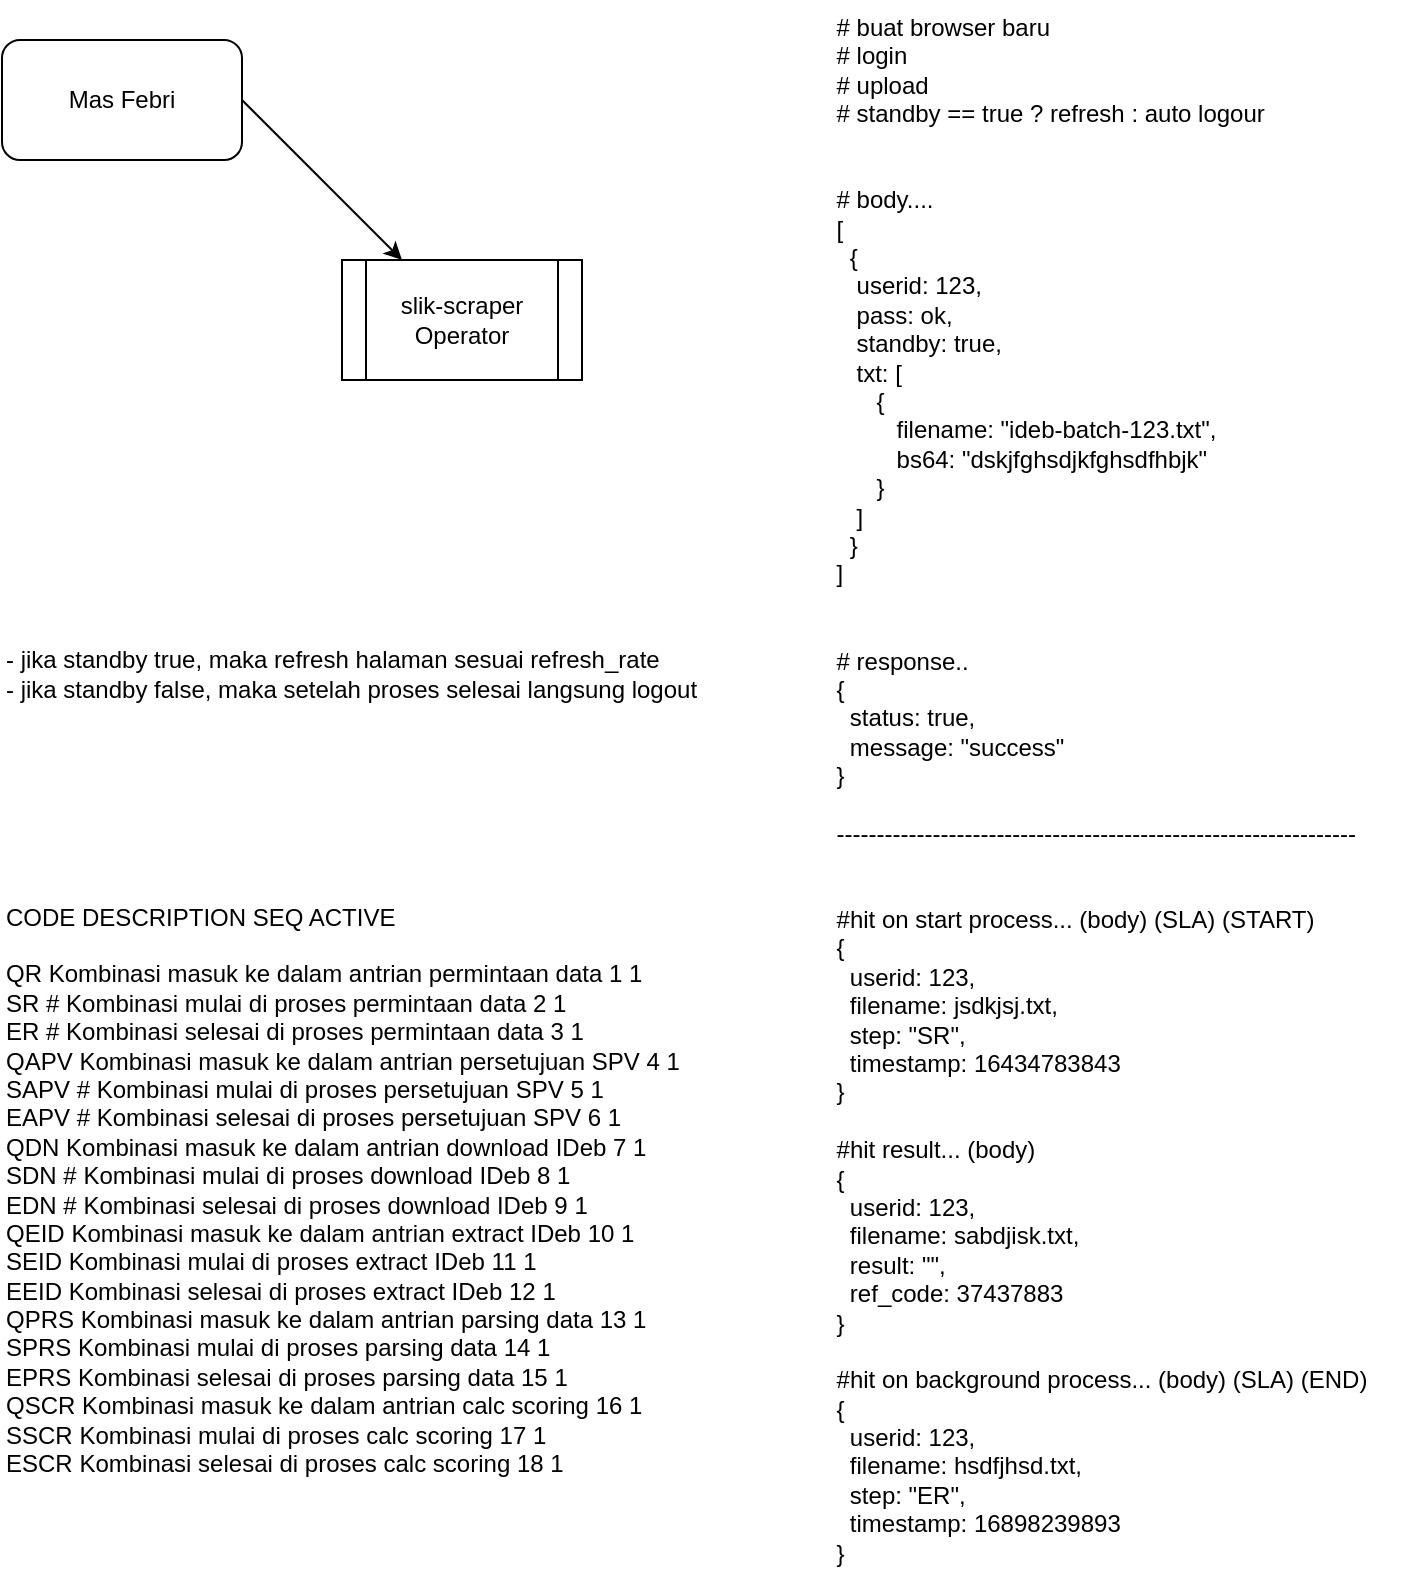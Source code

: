 <mxfile version="20.5.1" type="github">
  <diagram id="_AmcQm_ejjaGFm0qRGu8" name="Page-1">
    <mxGraphModel dx="1185" dy="650" grid="1" gridSize="10" guides="1" tooltips="1" connect="1" arrows="1" fold="1" page="1" pageScale="1" pageWidth="850" pageHeight="1100" math="0" shadow="0">
      <root>
        <mxCell id="0" />
        <mxCell id="1" parent="0" />
        <mxCell id="tp16z03s1btoaDQK9-HY-1" value="slik-scraper&lt;br&gt;Operator" style="shape=process;whiteSpace=wrap;html=1;backgroundOutline=1;" vertex="1" parent="1">
          <mxGeometry x="210" y="150" width="120" height="60" as="geometry" />
        </mxCell>
        <mxCell id="tp16z03s1btoaDQK9-HY-2" value="Mas Febri" style="rounded=1;whiteSpace=wrap;html=1;" vertex="1" parent="1">
          <mxGeometry x="40" y="40" width="120" height="60" as="geometry" />
        </mxCell>
        <mxCell id="tp16z03s1btoaDQK9-HY-3" value="" style="endArrow=classic;html=1;rounded=0;exitX=1;exitY=0.5;exitDx=0;exitDy=0;" edge="1" parent="1" source="tp16z03s1btoaDQK9-HY-2" target="tp16z03s1btoaDQK9-HY-1">
          <mxGeometry width="50" height="50" relative="1" as="geometry">
            <mxPoint x="390" y="370" as="sourcePoint" />
            <mxPoint x="440" y="320" as="targetPoint" />
          </mxGeometry>
        </mxCell>
        <mxCell id="tp16z03s1btoaDQK9-HY-5" value="&lt;div style=&quot;text-align: left;&quot;&gt;&lt;span style=&quot;background-color: initial;&quot;&gt;# buat browser baru&lt;/span&gt;&lt;/div&gt;&lt;div style=&quot;text-align: left;&quot;&gt;&lt;span style=&quot;background-color: initial;&quot;&gt;# login&lt;/span&gt;&lt;/div&gt;&lt;div style=&quot;text-align: left;&quot;&gt;&lt;span style=&quot;background-color: initial;&quot;&gt;# upload&lt;/span&gt;&lt;/div&gt;&lt;div style=&quot;text-align: left;&quot;&gt;&lt;span style=&quot;background-color: initial;&quot;&gt;# standby == true ? refresh : auto logour&lt;/span&gt;&lt;/div&gt;&lt;div style=&quot;text-align: left;&quot;&gt;&lt;span style=&quot;background-color: initial;&quot;&gt;&lt;br&gt;&lt;/span&gt;&lt;/div&gt;&lt;div style=&quot;text-align: left;&quot;&gt;&lt;span style=&quot;background-color: initial;&quot;&gt;&lt;br&gt;&lt;/span&gt;&lt;/div&gt;&lt;div style=&quot;text-align: left;&quot;&gt;&lt;span style=&quot;background-color: initial;&quot;&gt;# body....&lt;/span&gt;&lt;/div&gt;&lt;div style=&quot;text-align: left;&quot;&gt;&lt;span style=&quot;background-color: initial;&quot;&gt;[&lt;/span&gt;&lt;/div&gt;&lt;div style=&quot;text-align: left;&quot;&gt;&lt;span style=&quot;background-color: initial;&quot;&gt;&amp;nbsp; {&lt;/span&gt;&lt;/div&gt;&lt;div style=&quot;text-align: left;&quot;&gt;&lt;span style=&quot;background-color: initial;&quot;&gt;&amp;nbsp; &amp;nbsp;userid: 123,&lt;/span&gt;&lt;/div&gt;&lt;div style=&quot;text-align: left;&quot;&gt;&lt;span style=&quot;background-color: initial;&quot;&gt;&amp;nbsp; &amp;nbsp;pass: ok,&lt;/span&gt;&lt;/div&gt;&lt;div style=&quot;text-align: left;&quot;&gt;&lt;span style=&quot;background-color: initial;&quot;&gt;&amp;nbsp; &amp;nbsp;standby: true,&lt;/span&gt;&lt;/div&gt;&lt;div style=&quot;text-align: left;&quot;&gt;&lt;span style=&quot;background-color: initial;&quot;&gt;&amp;nbsp; &amp;nbsp;txt: [&lt;/span&gt;&lt;/div&gt;&lt;div style=&quot;text-align: left;&quot;&gt;&lt;span style=&quot;background-color: initial;&quot;&gt;&amp;nbsp; &amp;nbsp; &amp;nbsp; {&lt;/span&gt;&lt;/div&gt;&lt;div style=&quot;text-align: left;&quot;&gt;&lt;span style=&quot;background-color: initial;&quot;&gt;&amp;nbsp; &amp;nbsp; &amp;nbsp; &amp;nbsp; &amp;nbsp;filename: &quot;ideb-batch-123.txt&quot;,&lt;/span&gt;&lt;/div&gt;&lt;div style=&quot;text-align: left;&quot;&gt;&lt;span style=&quot;background-color: initial;&quot;&gt;&amp;nbsp; &amp;nbsp; &amp;nbsp; &amp;nbsp; &amp;nbsp;bs64: &quot;dskjfghsdjkfghsdfhbjk&quot;&lt;/span&gt;&lt;/div&gt;&lt;div style=&quot;text-align: left;&quot;&gt;&lt;span style=&quot;background-color: initial;&quot;&gt;&amp;nbsp; &amp;nbsp; &amp;nbsp; }&lt;/span&gt;&lt;/div&gt;&lt;div style=&quot;text-align: left;&quot;&gt;&lt;span style=&quot;background-color: initial;&quot;&gt;&amp;nbsp; &amp;nbsp;]&lt;/span&gt;&lt;/div&gt;&lt;div style=&quot;text-align: left;&quot;&gt;&lt;span style=&quot;background-color: initial;&quot;&gt;&amp;nbsp; }&lt;/span&gt;&lt;/div&gt;&lt;div style=&quot;text-align: left;&quot;&gt;&lt;span style=&quot;background-color: initial;&quot;&gt;]&lt;/span&gt;&lt;/div&gt;&lt;div style=&quot;text-align: left;&quot;&gt;&lt;span style=&quot;background-color: initial;&quot;&gt;&lt;br&gt;&lt;/span&gt;&lt;/div&gt;&lt;div style=&quot;text-align: left;&quot;&gt;&lt;span style=&quot;background-color: initial;&quot;&gt;&lt;br&gt;&lt;/span&gt;&lt;/div&gt;&lt;div style=&quot;text-align: left;&quot;&gt;&lt;span style=&quot;background-color: initial;&quot;&gt;# response..&lt;/span&gt;&lt;/div&gt;&lt;div style=&quot;text-align: left;&quot;&gt;&lt;span style=&quot;background-color: initial;&quot;&gt;{&lt;/span&gt;&lt;/div&gt;&lt;div style=&quot;text-align: left;&quot;&gt;&lt;span style=&quot;background-color: initial;&quot;&gt;&amp;nbsp; status: true,&lt;/span&gt;&lt;/div&gt;&lt;div style=&quot;text-align: left;&quot;&gt;&lt;span style=&quot;background-color: initial;&quot;&gt;&amp;nbsp; message: &quot;success&quot;&lt;/span&gt;&lt;/div&gt;&lt;div style=&quot;text-align: left;&quot;&gt;&lt;span style=&quot;background-color: initial;&quot;&gt;}&lt;/span&gt;&lt;/div&gt;&lt;div style=&quot;text-align: left;&quot;&gt;&lt;span style=&quot;background-color: initial;&quot;&gt;&lt;br&gt;&lt;/span&gt;&lt;/div&gt;&lt;div style=&quot;text-align: left;&quot;&gt;&lt;span style=&quot;background-color: initial;&quot;&gt;-----------------------------------------------------------------&lt;/span&gt;&lt;/div&gt;&lt;div style=&quot;text-align: left;&quot;&gt;&lt;span style=&quot;background-color: initial;&quot;&gt;&lt;br&gt;&lt;/span&gt;&lt;/div&gt;&lt;div style=&quot;text-align: left;&quot;&gt;&lt;span style=&quot;background-color: initial;&quot;&gt;&lt;br&gt;&lt;/span&gt;&lt;/div&gt;&lt;div style=&quot;text-align: left;&quot;&gt;&lt;span style=&quot;background-color: initial;&quot;&gt;#hit on start process... (body) (SLA) (START)&lt;/span&gt;&lt;/div&gt;&lt;div style=&quot;text-align: left;&quot;&gt;&lt;span style=&quot;background-color: initial;&quot;&gt;{&lt;/span&gt;&lt;/div&gt;&lt;div style=&quot;text-align: left;&quot;&gt;&lt;span style=&quot;background-color: initial;&quot;&gt;&amp;nbsp; userid: 123,&lt;/span&gt;&lt;/div&gt;&lt;div style=&quot;text-align: left;&quot;&gt;&amp;nbsp; filename: jsdkjsj.txt,&lt;/div&gt;&lt;div style=&quot;text-align: left;&quot;&gt;&amp;nbsp; step: &quot;SR&quot;,&lt;/div&gt;&lt;div style=&quot;text-align: left;&quot;&gt;&amp;nbsp; timestamp: 16434783843&lt;/div&gt;&lt;div style=&quot;text-align: left;&quot;&gt;&lt;span style=&quot;background-color: initial;&quot;&gt;}&lt;/span&gt;&lt;/div&gt;&lt;div style=&quot;text-align: left;&quot;&gt;&lt;span style=&quot;background-color: initial;&quot;&gt;&lt;br&gt;&lt;/span&gt;&lt;/div&gt;&lt;div style=&quot;text-align: left;&quot;&gt;&lt;span style=&quot;background-color: initial;&quot;&gt;#hit result... (body)&lt;/span&gt;&lt;/div&gt;&lt;div style=&quot;text-align: left;&quot;&gt;&lt;span style=&quot;background-color: initial;&quot;&gt;{&lt;/span&gt;&lt;/div&gt;&lt;div style=&quot;text-align: left;&quot;&gt;&lt;span style=&quot;background-color: initial;&quot;&gt;&amp;nbsp; userid: 123,&lt;/span&gt;&lt;/div&gt;&lt;div style=&quot;text-align: left;&quot;&gt;&lt;span style=&quot;background-color: initial;&quot;&gt;&amp;nbsp; filename: sabdjisk.txt,&lt;/span&gt;&lt;/div&gt;&lt;div style=&quot;text-align: left;&quot;&gt;&amp;nbsp; result: &quot;&quot;,&lt;/div&gt;&lt;div style=&quot;text-align: left;&quot;&gt;&lt;span style=&quot;background-color: initial;&quot;&gt;&amp;nbsp; ref_code: 37437883&lt;/span&gt;&lt;/div&gt;&lt;div style=&quot;text-align: left;&quot;&gt;&lt;span style=&quot;background-color: initial;&quot;&gt;}&lt;/span&gt;&lt;/div&gt;&lt;div style=&quot;text-align: left;&quot;&gt;&lt;span style=&quot;background-color: initial;&quot;&gt;&lt;br&gt;&lt;/span&gt;&lt;/div&gt;&lt;div style=&quot;text-align: left;&quot;&gt;&lt;span style=&quot;background-color: initial;&quot;&gt;#hit on background process... (body) (SLA) (END)&lt;/span&gt;&lt;/div&gt;&lt;div style=&quot;text-align: left;&quot;&gt;&lt;span style=&quot;background-color: initial;&quot;&gt;{&lt;/span&gt;&lt;/div&gt;&lt;div style=&quot;text-align: left;&quot;&gt;&lt;span style=&quot;background-color: initial;&quot;&gt;&amp;nbsp; userid: 123,&lt;/span&gt;&lt;/div&gt;&lt;div style=&quot;text-align: left;&quot;&gt;&lt;span style=&quot;background-color: initial;&quot;&gt;&amp;nbsp; filename: hsdfjhsd.txt,&lt;/span&gt;&lt;/div&gt;&lt;div style=&quot;text-align: left;&quot;&gt;&lt;span style=&quot;background-color: initial;&quot;&gt;&amp;nbsp; step: &quot;ER&quot;,&lt;/span&gt;&lt;/div&gt;&lt;div style=&quot;text-align: left;&quot;&gt;&lt;span style=&quot;background-color: initial;&quot;&gt;&amp;nbsp; timestamp: 16898239893&lt;/span&gt;&lt;/div&gt;&lt;div style=&quot;text-align: left;&quot;&gt;&lt;span style=&quot;background-color: initial;&quot;&gt;}&lt;/span&gt;&lt;/div&gt;" style="text;html=1;strokeColor=none;fillColor=none;align=center;verticalAlign=middle;whiteSpace=wrap;rounded=0;" vertex="1" parent="1">
          <mxGeometry x="440" y="20" width="300" height="790" as="geometry" />
        </mxCell>
        <mxCell id="tp16z03s1btoaDQK9-HY-6" value="&lt;br&gt;- jika standby true, maka refresh halaman sesuai refresh_rate&lt;br&gt;- jika standby false, maka setelah proses selesai langsung logout" style="text;html=1;strokeColor=none;fillColor=none;align=left;verticalAlign=middle;whiteSpace=wrap;rounded=0;" vertex="1" parent="1">
          <mxGeometry x="40" y="280" width="360" height="140" as="geometry" />
        </mxCell>
        <mxCell id="tp16z03s1btoaDQK9-HY-7" value="&lt;div&gt;CODE&lt;span style=&quot;&quot;&gt;	&lt;/span&gt;DESCRIPTION&lt;span style=&quot;&quot;&gt;	&lt;/span&gt;SEQ&lt;span style=&quot;&quot;&gt;	&lt;/span&gt;ACTIVE&lt;/div&gt;&lt;div&gt;&lt;br&gt;&lt;/div&gt;&lt;div&gt;QR&lt;span style=&quot;&quot;&gt;	&lt;/span&gt;Kombinasi masuk ke dalam antrian permintaan data&lt;span style=&quot;&quot;&gt;	&lt;/span&gt;1&lt;span style=&quot;&quot;&gt;	&lt;/span&gt;1&lt;/div&gt;&lt;div&gt;SR #&lt;span style=&quot;&quot;&gt;	&lt;/span&gt;Kombinasi mulai di proses permintaan data&lt;span style=&quot;&quot;&gt;	&lt;/span&gt;2&lt;span style=&quot;&quot;&gt;	&lt;/span&gt;1&lt;/div&gt;&lt;div&gt;ER #&lt;span style=&quot;&quot;&gt;	&lt;/span&gt;Kombinasi selesai di proses permintaan data&lt;span style=&quot;&quot;&gt;	&lt;/span&gt;3&lt;span style=&quot;&quot;&gt;	&lt;/span&gt;1&lt;/div&gt;&lt;div&gt;QAPV&lt;span style=&quot;&quot;&gt;	&lt;/span&gt;Kombinasi masuk ke dalam antrian persetujuan SPV&lt;span style=&quot;&quot;&gt;	&lt;/span&gt;4&lt;span style=&quot;&quot;&gt;	&lt;/span&gt;1&lt;/div&gt;&lt;div&gt;SAPV #&lt;span style=&quot;&quot;&gt;	&lt;/span&gt;Kombinasi mulai di proses persetujuan SPV&lt;span style=&quot;&quot;&gt;	&lt;/span&gt;5&lt;span style=&quot;&quot;&gt;	&lt;/span&gt;1&lt;/div&gt;&lt;div&gt;EAPV #&lt;span style=&quot;&quot;&gt;	&lt;/span&gt;Kombinasi selesai di proses persetujuan SPV&lt;span style=&quot;&quot;&gt;	&lt;/span&gt;6&lt;span style=&quot;&quot;&gt;	&lt;/span&gt;1&lt;/div&gt;&lt;div&gt;QDN&lt;span style=&quot;&quot;&gt;	&lt;/span&gt;Kombinasi masuk ke dalam antrian download IDeb&lt;span style=&quot;&quot;&gt;	&lt;/span&gt;7&lt;span style=&quot;&quot;&gt;	&lt;/span&gt;1&lt;/div&gt;&lt;div&gt;SDN #&lt;span style=&quot;&quot;&gt;	&lt;/span&gt;Kombinasi mulai di proses download IDeb&lt;span style=&quot;&quot;&gt;	&lt;/span&gt;8&lt;span style=&quot;&quot;&gt;	&lt;/span&gt;1&lt;/div&gt;&lt;div&gt;EDN #&lt;span style=&quot;&quot;&gt;	&lt;/span&gt;Kombinasi selesai di proses download IDeb&lt;span style=&quot;&quot;&gt;	&lt;/span&gt;9&lt;span style=&quot;&quot;&gt;	&lt;/span&gt;1&lt;/div&gt;&lt;div&gt;QEID&lt;span style=&quot;&quot;&gt;	&lt;/span&gt;Kombinasi masuk ke dalam antrian extract IDeb&lt;span style=&quot;&quot;&gt;	&lt;/span&gt;10&lt;span style=&quot;&quot;&gt;	&lt;/span&gt;1&lt;/div&gt;&lt;div&gt;SEID&lt;span style=&quot;&quot;&gt;	&lt;/span&gt;Kombinasi mulai di proses extract IDeb&lt;span style=&quot;&quot;&gt;	&lt;/span&gt;11&lt;span style=&quot;&quot;&gt;	&lt;/span&gt;1&lt;/div&gt;&lt;div&gt;EEID&lt;span style=&quot;&quot;&gt;	&lt;/span&gt;Kombinasi selesai di proses extract IDeb&lt;span style=&quot;&quot;&gt;	&lt;/span&gt;12&lt;span style=&quot;&quot;&gt;	&lt;/span&gt;1&lt;/div&gt;&lt;div&gt;QPRS&lt;span style=&quot;&quot;&gt;	&lt;/span&gt;Kombinasi masuk ke dalam antrian parsing data&lt;span style=&quot;&quot;&gt;	&lt;/span&gt;13&lt;span style=&quot;&quot;&gt;	&lt;/span&gt;1&lt;/div&gt;&lt;div&gt;SPRS&lt;span style=&quot;&quot;&gt;	&lt;/span&gt;Kombinasi mulai di proses parsing data&lt;span style=&quot;&quot;&gt;	&lt;/span&gt;14&lt;span style=&quot;&quot;&gt;	&lt;/span&gt;1&lt;/div&gt;&lt;div&gt;EPRS&lt;span style=&quot;&quot;&gt;	&lt;/span&gt;Kombinasi selesai di proses parsing data&lt;span style=&quot;&quot;&gt;	&lt;/span&gt;15&lt;span style=&quot;&quot;&gt;	&lt;/span&gt;1&lt;/div&gt;&lt;div&gt;QSCR&lt;span style=&quot;&quot;&gt;	&lt;/span&gt;Kombinasi masuk ke dalam antrian calc scoring&lt;span style=&quot;&quot;&gt;	&lt;/span&gt;16&lt;span style=&quot;&quot;&gt;	&lt;/span&gt;1&lt;/div&gt;&lt;div&gt;SSCR&lt;span style=&quot;&quot;&gt;	&lt;/span&gt;Kombinasi mulai di proses calc scoring&lt;span style=&quot;&quot;&gt;	&lt;/span&gt;17&lt;span style=&quot;&quot;&gt;	&lt;/span&gt;1&lt;/div&gt;&lt;div style=&quot;&quot;&gt;ESCR&lt;span style=&quot;&quot;&gt;	&lt;/span&gt;Kombinasi selesai di proses calc scoring&lt;span style=&quot;&quot;&gt;	&lt;/span&gt;18&lt;span style=&quot;&quot;&gt;	&lt;/span&gt;1&lt;/div&gt;" style="text;html=1;strokeColor=none;fillColor=none;align=left;verticalAlign=middle;whiteSpace=wrap;rounded=0;" vertex="1" parent="1">
          <mxGeometry x="40" y="450" width="350" height="330" as="geometry" />
        </mxCell>
      </root>
    </mxGraphModel>
  </diagram>
</mxfile>
